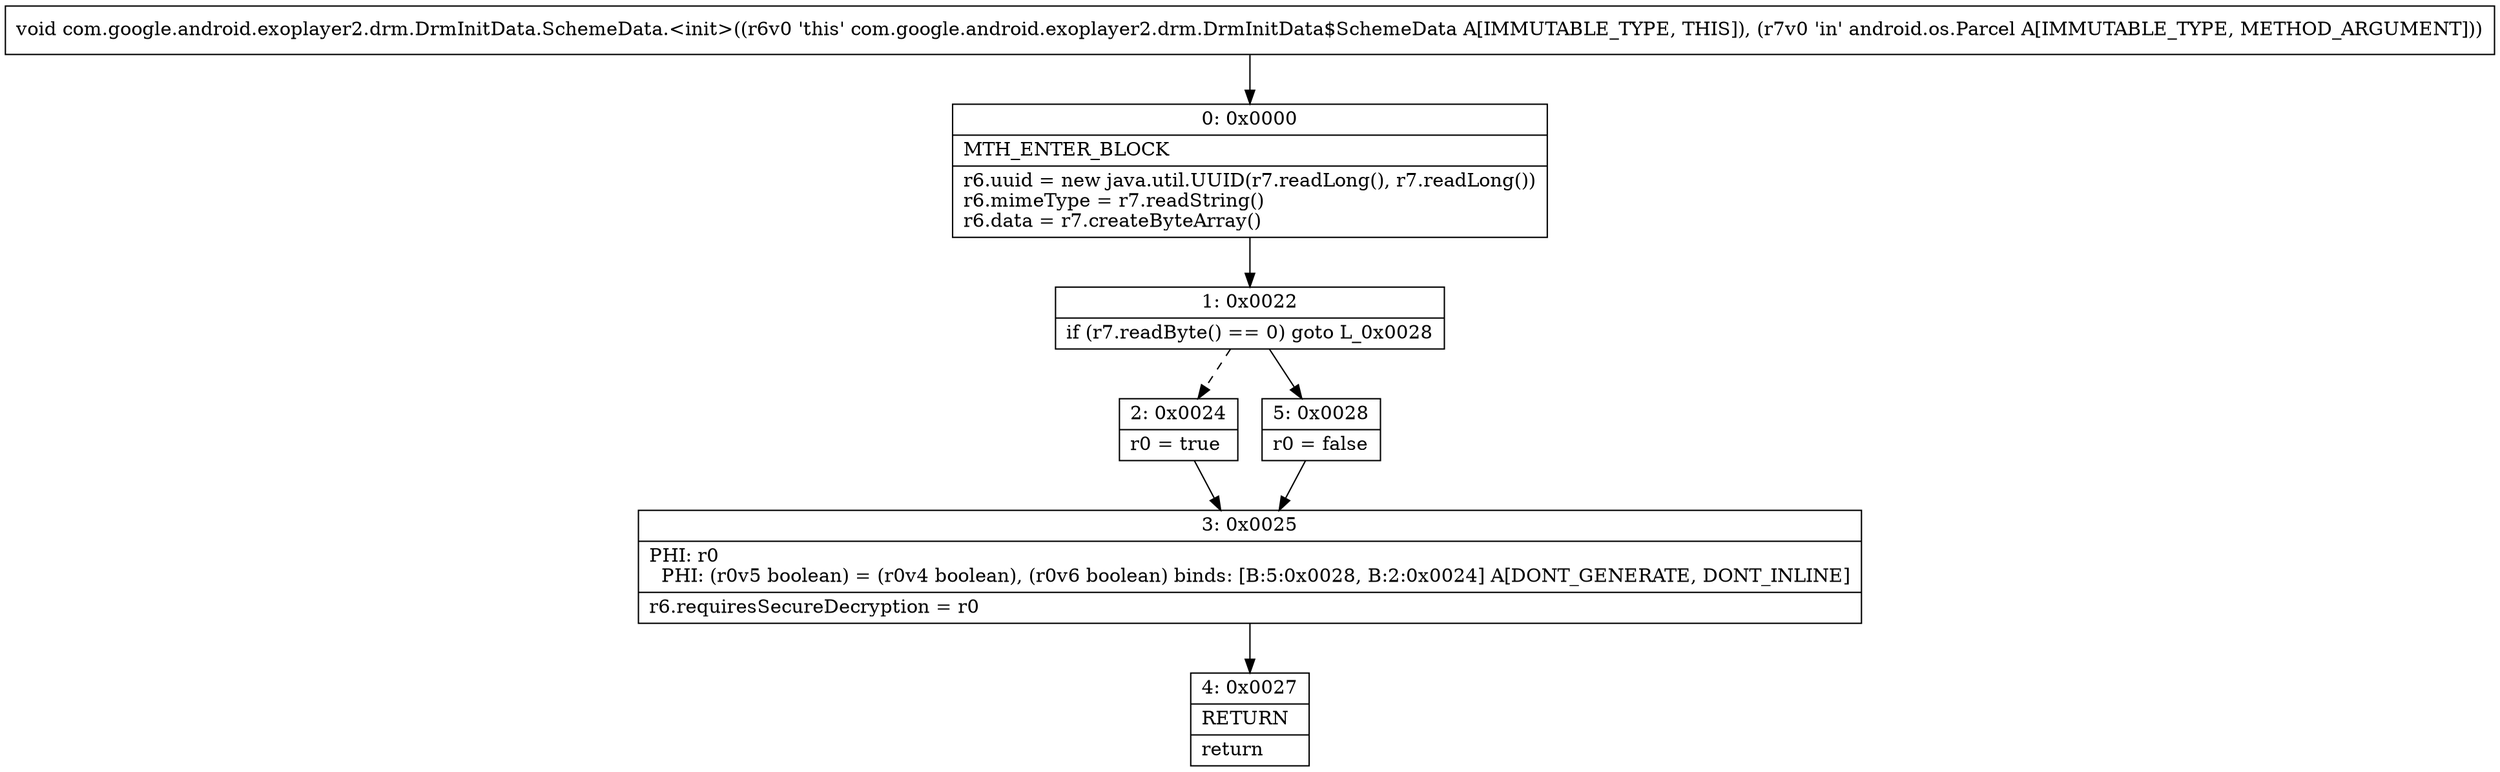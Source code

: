 digraph "CFG forcom.google.android.exoplayer2.drm.DrmInitData.SchemeData.\<init\>(Landroid\/os\/Parcel;)V" {
Node_0 [shape=record,label="{0\:\ 0x0000|MTH_ENTER_BLOCK\l|r6.uuid = new java.util.UUID(r7.readLong(), r7.readLong())\lr6.mimeType = r7.readString()\lr6.data = r7.createByteArray()\l}"];
Node_1 [shape=record,label="{1\:\ 0x0022|if (r7.readByte() == 0) goto L_0x0028\l}"];
Node_2 [shape=record,label="{2\:\ 0x0024|r0 = true\l}"];
Node_3 [shape=record,label="{3\:\ 0x0025|PHI: r0 \l  PHI: (r0v5 boolean) = (r0v4 boolean), (r0v6 boolean) binds: [B:5:0x0028, B:2:0x0024] A[DONT_GENERATE, DONT_INLINE]\l|r6.requiresSecureDecryption = r0\l}"];
Node_4 [shape=record,label="{4\:\ 0x0027|RETURN\l|return\l}"];
Node_5 [shape=record,label="{5\:\ 0x0028|r0 = false\l}"];
MethodNode[shape=record,label="{void com.google.android.exoplayer2.drm.DrmInitData.SchemeData.\<init\>((r6v0 'this' com.google.android.exoplayer2.drm.DrmInitData$SchemeData A[IMMUTABLE_TYPE, THIS]), (r7v0 'in' android.os.Parcel A[IMMUTABLE_TYPE, METHOD_ARGUMENT])) }"];
MethodNode -> Node_0;
Node_0 -> Node_1;
Node_1 -> Node_2[style=dashed];
Node_1 -> Node_5;
Node_2 -> Node_3;
Node_3 -> Node_4;
Node_5 -> Node_3;
}

